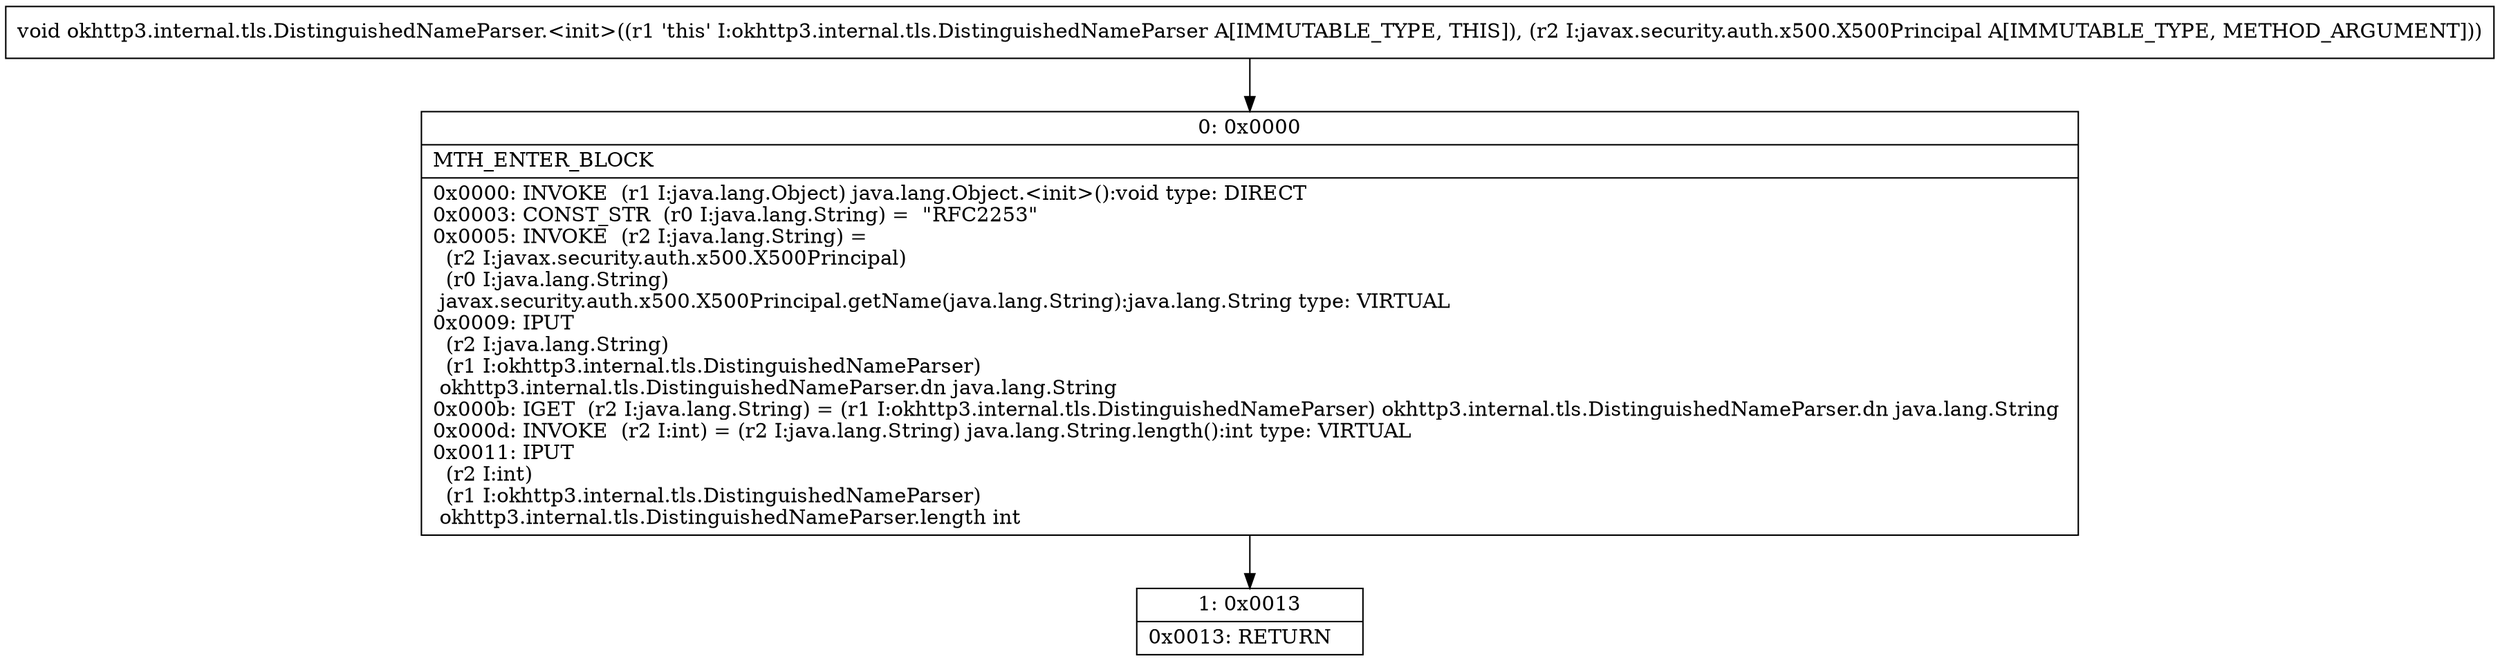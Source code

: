digraph "CFG forokhttp3.internal.tls.DistinguishedNameParser.\<init\>(Ljavax\/security\/auth\/x500\/X500Principal;)V" {
Node_0 [shape=record,label="{0\:\ 0x0000|MTH_ENTER_BLOCK\l|0x0000: INVOKE  (r1 I:java.lang.Object) java.lang.Object.\<init\>():void type: DIRECT \l0x0003: CONST_STR  (r0 I:java.lang.String) =  \"RFC2253\" \l0x0005: INVOKE  (r2 I:java.lang.String) = \l  (r2 I:javax.security.auth.x500.X500Principal)\l  (r0 I:java.lang.String)\l javax.security.auth.x500.X500Principal.getName(java.lang.String):java.lang.String type: VIRTUAL \l0x0009: IPUT  \l  (r2 I:java.lang.String)\l  (r1 I:okhttp3.internal.tls.DistinguishedNameParser)\l okhttp3.internal.tls.DistinguishedNameParser.dn java.lang.String \l0x000b: IGET  (r2 I:java.lang.String) = (r1 I:okhttp3.internal.tls.DistinguishedNameParser) okhttp3.internal.tls.DistinguishedNameParser.dn java.lang.String \l0x000d: INVOKE  (r2 I:int) = (r2 I:java.lang.String) java.lang.String.length():int type: VIRTUAL \l0x0011: IPUT  \l  (r2 I:int)\l  (r1 I:okhttp3.internal.tls.DistinguishedNameParser)\l okhttp3.internal.tls.DistinguishedNameParser.length int \l}"];
Node_1 [shape=record,label="{1\:\ 0x0013|0x0013: RETURN   \l}"];
MethodNode[shape=record,label="{void okhttp3.internal.tls.DistinguishedNameParser.\<init\>((r1 'this' I:okhttp3.internal.tls.DistinguishedNameParser A[IMMUTABLE_TYPE, THIS]), (r2 I:javax.security.auth.x500.X500Principal A[IMMUTABLE_TYPE, METHOD_ARGUMENT])) }"];
MethodNode -> Node_0;
Node_0 -> Node_1;
}

